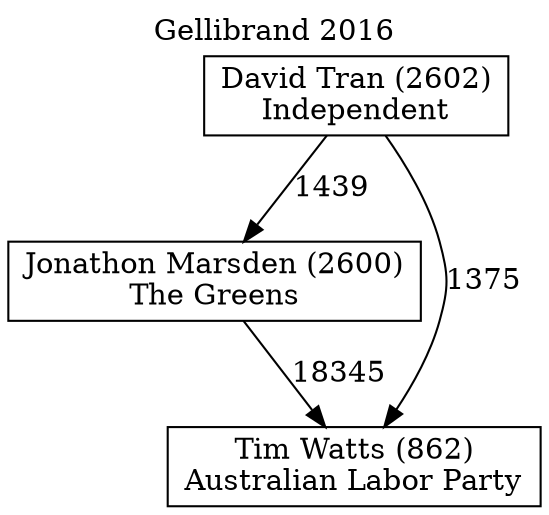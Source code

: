 // House preference flow
digraph "Tim Watts (862)_Gellibrand_2016" {
	graph [label="Gellibrand 2016" labelloc=t mclimit=10]
	node [shape=box]
	"Jonathon Marsden (2600)" [label="Jonathon Marsden (2600)
The Greens"]
	"Tim Watts (862)" [label="Tim Watts (862)
Australian Labor Party"]
	"David Tran (2602)" [label="David Tran (2602)
Independent"]
	"David Tran (2602)" -> "Jonathon Marsden (2600)" [label=1439]
	"Jonathon Marsden (2600)" -> "Tim Watts (862)" [label=18345]
	"David Tran (2602)" -> "Tim Watts (862)" [label=1375]
}
